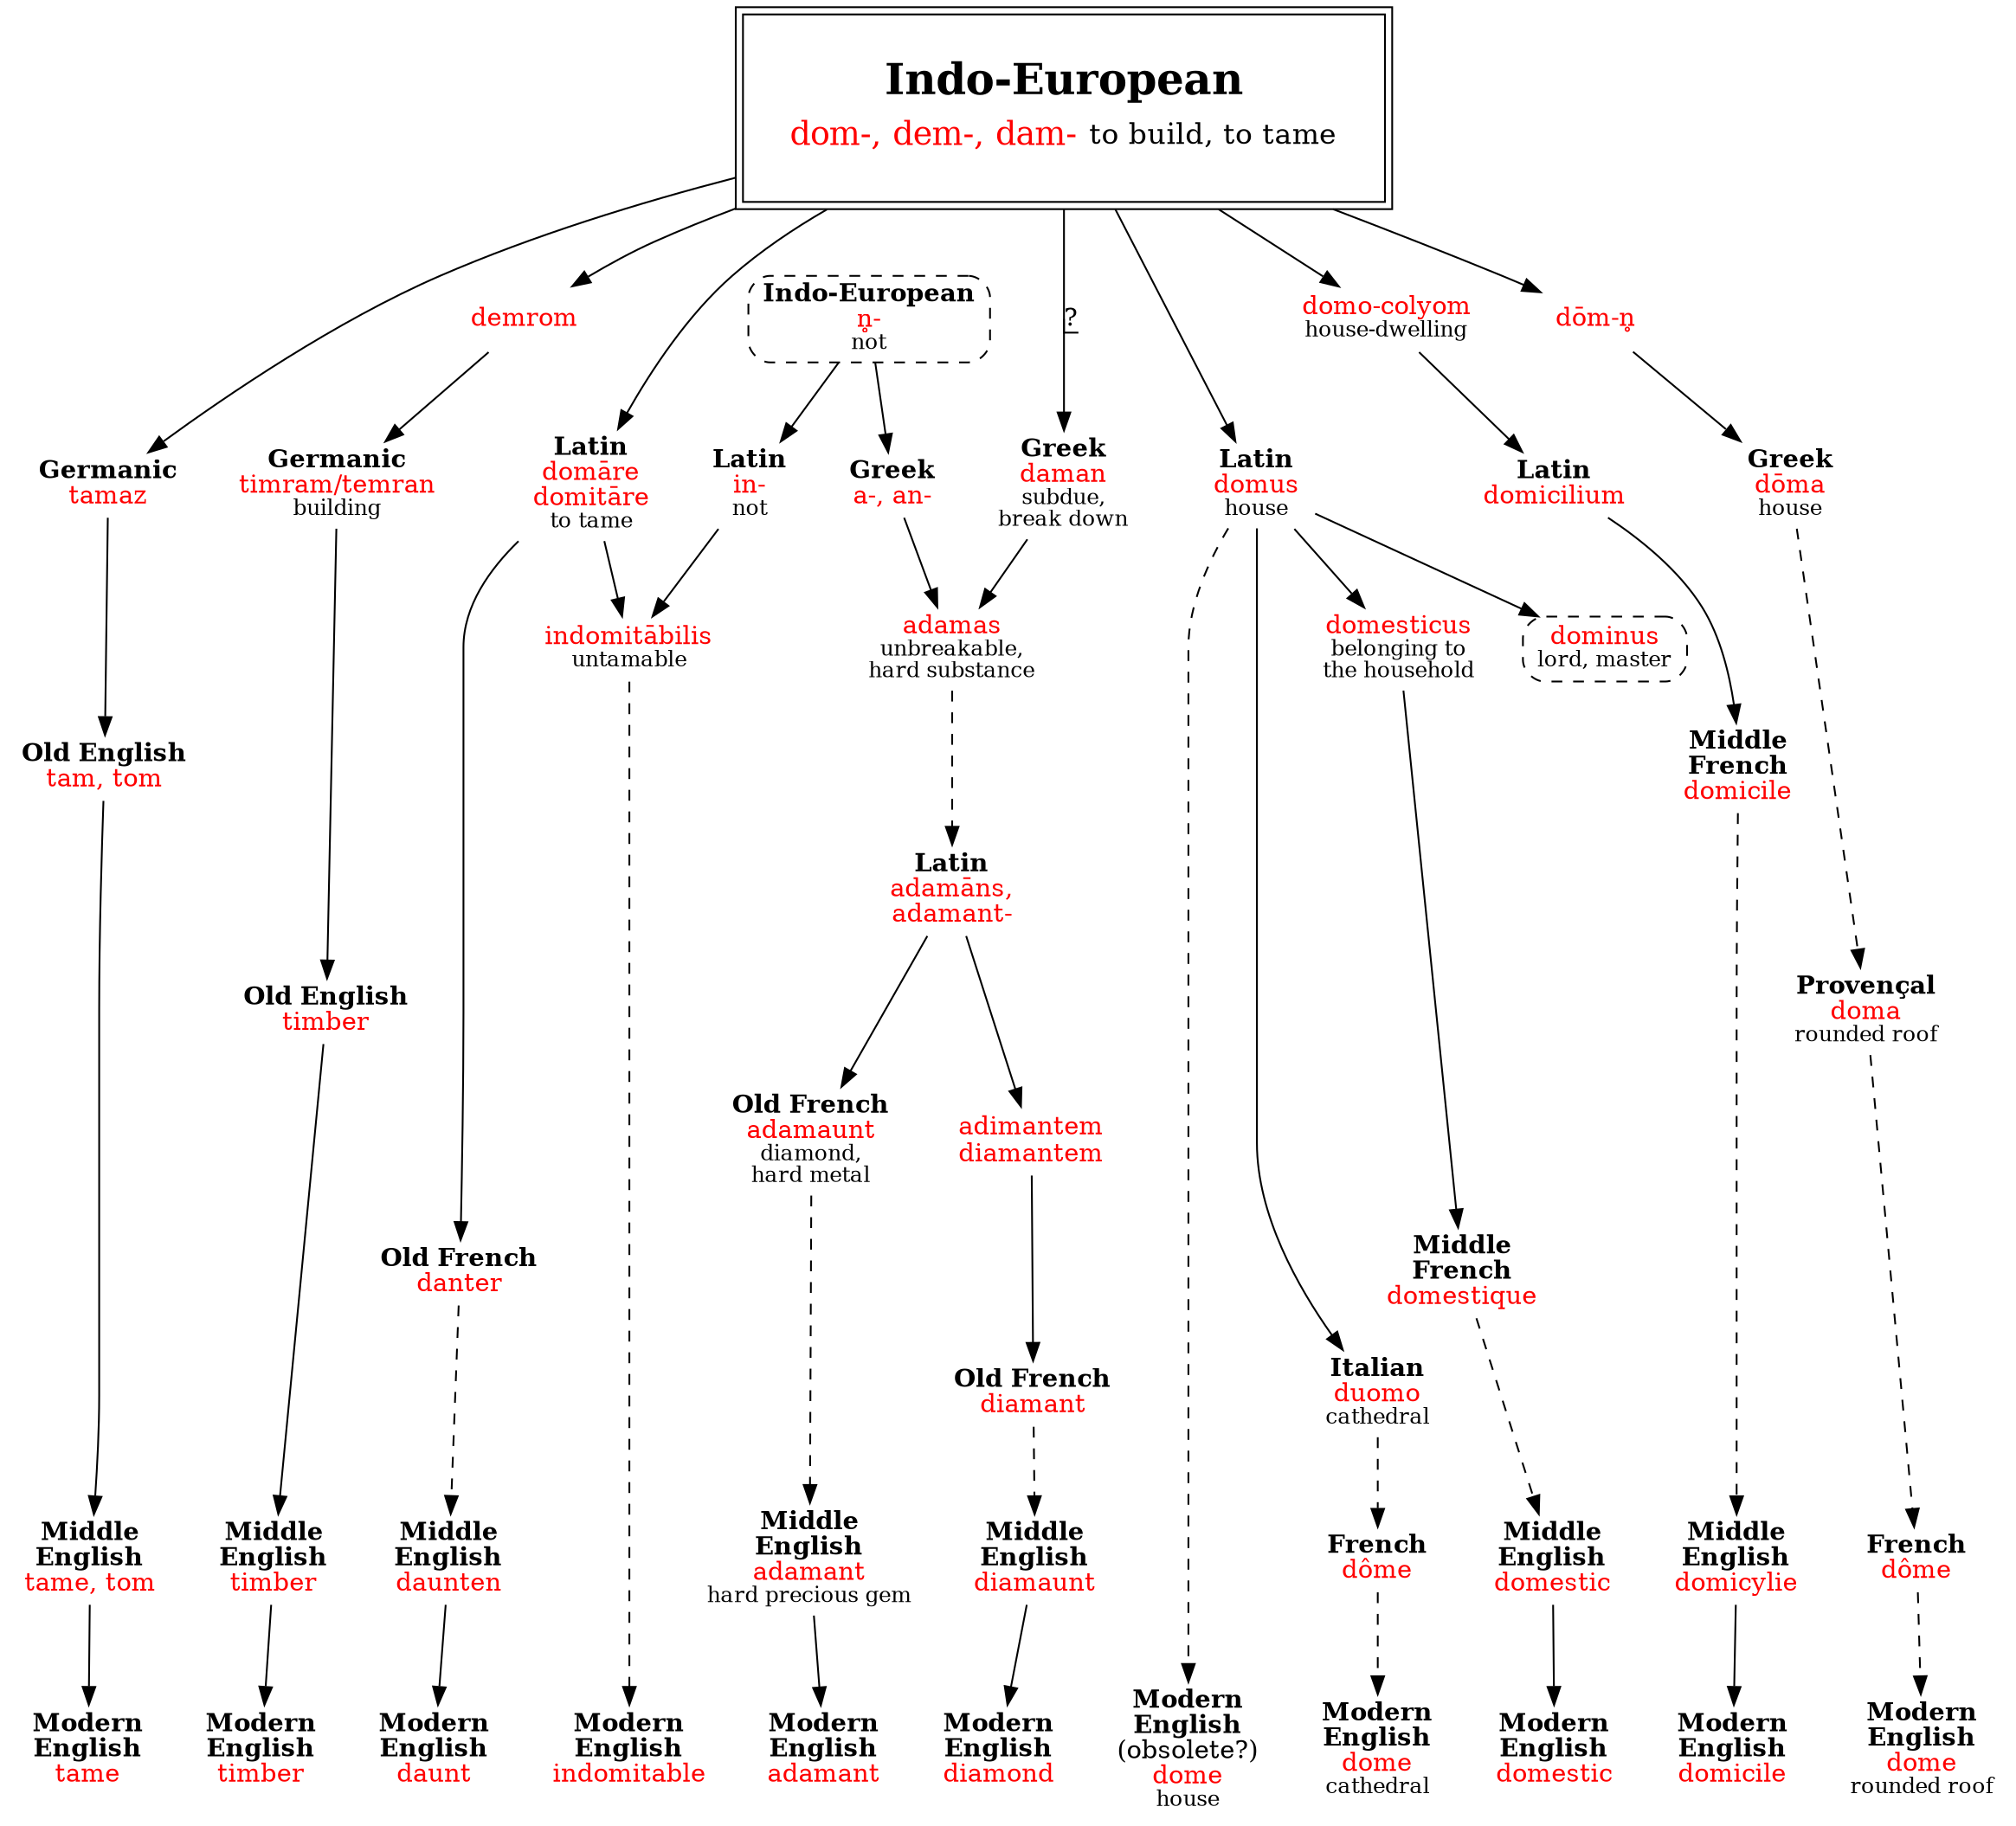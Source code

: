 strict digraph {
/* sources: WiS, Ayto, Barn, roots */
node [shape=none]
dam [label=<<table border="0"><tr><td colspan="2"><font point-size="24"><b>Indo-European</b></font></td></tr><tr><td><font point-size="18" color="red">dom-, dem-, dam-</font></td><td><font point-size="16">to build, to tame</font></td></tr></table>> tooltip="Indo-European \"dom-/dem-/dam-\" build/tame" shape=box peripheries=2 margin=.3]

/* WiS: tenebrous, tenebrific (L tenebrae); timid, timorous (L timere), domable (domesticable) */

/* tame */
tamazGmc [label=<<b>Germanic</b><br/><font color="red">tamaz</font>>]
tamOE [label=<<b>Old English</b><br/><font color="red">tam, tom</font>>]
tameME [label=<<b>Middle<br/>English</b><br/><font color="red">tame, tom</font>>]
tame [label=<<b>Modern<br/>English</b><br/><font color="red">tame</font>>]
dam -> tamazGmc -> tamOE -> tameME -> tame

/* timber (also Gm Zimmer, Zimmermann) */
demrom [label=<<font color="red">demrom</font>>]
timramGmc [label=<<b>Germanic</b><br/><font color="red">timram/temran</font><br/><font point-size="12">building</font>>]
timberOE [label=<<b>Old English</b><br/><font color="red">timber</font>>]
timberME [label=<<b>Middle<br/>English</b><br/><font color="red">timber</font>>]
timber [label=<<b>Modern<br/>English</b><br/><font color="red">timber</font>>] // when did the change in meaning occur?
dam -> demrom -> timramGmc -> timberOE -> timberME -> timber

/* daunt */
domareL [label=<<b>Latin</b><br/><font color="red">domāre<br/>domitāre</font><br/><font point-size="12">to tame</font>>]
danterOF [label=<<b>Old French</b><br/><font color="red">danter</font>>]
dauntenME [label=<<b>Middle<br/>English</b><br/><font color="red">daunten</font>>]
daunt [label=<<b>Modern<br/>English</b><br/><font color="red">daunt</font>>]
dam -> domareL -> danterOF
danterOF -> dauntenME [style=dashed]
dauntenME -> daunt

/* indomitable (in- (same as a-), -bilis) */
indomitabilis [label=<<font color="red">indomitābilis</font><br/><font point-size="12">untamable</font>>]
indomitable [label=<<b>Modern<br/>English</b><br/><font color="red">indomitable</font>>]
domareL -> indomitabilis
indomitabilis -> indomitable [style=dashed]
inL [label=<<b>Latin</b><br/><font color="red">in-</font><br/><font point-size="12">not</font>>]
nIE -> inL -> indomitabilis

/* ---- L domus ---- */

/* domestic, also domesticate */
// IE domo-/domu-?
domusL [label=<<b>Latin</b><br/><font color="red">domus</font><br/><font point-size="12">house</font>>]
domesticusL [label=<<font color="red">domesticus</font><br/><font point-size="12">belonging to<br/>the household</font>>]
domestiqueMF [label=<<b>Middle<br/>French</b><br/><font color="red">domestique</font>>]
domesticME [label=<<b>Middle<br/>English</b><br/><font color="red">domestic</font>>]
domestic [label=<<b>Modern<br/>English</b><br/><font color="red">domestic</font>>]
dam -> domusL -> domesticusL -> domestiqueMF
domestiqueMF -> domesticME [style=dashed]
domesticME -> domestic

/* L dominus (link) */
dominusL [label=<<font color="red">dominus</font><br/><font point-size="12">lord, master</font>>shape=box style="dashed,rounded" URL="dom-build1.svg"]
domusL -> dominusL

/* domicile */
domocolyon [label=<<font color="red">domo-colyom</font><br/><font point-size="12">house-dwelling</font>>] // adj?
domiciliumL [label=<<b>Latin</b><br/><font color="red">domicilium</font>>]
domicileMF [label=<<b>Middle<br/>French</b><br/><font color="red">domicile</font>>]
domicylieME [label=<<b>Middle<br/>English</b><br/><font color="red">domicylie</font>>]
domicile [label=<<b>Modern<br/>English</b><br/><font color="red">domicile</font>>]
dam -> domocolyon // ??? check
domocolyon -> domiciliumL -> domicileMF
domicileMF -> domicylieME [style=dashed]
domicylieME -> domicile

/* dome, 3 versions? */
domn [label=<<font color="red">dōm-n̥</font>>]
domaG [label=<<b>Greek</b><br/><font color="red">dōma</font><br/><font point-size="12">house</font>>]
domaP [label=<<b>Provençal</b><br/><font color="red">doma</font><br/><font point-size="12">rounded roof</font>>]
dome1F [label=<<b>French</b><br/><font color="red">dôme</font>>]
dome1 [label=<<b>Modern<br/>English</b><br/><font color="red">dome</font><br/><font point-size="12">rounded roof</font>>]
dam -> domn -> domaG
domaG -> domaP -> dome1F -> dome1 [style=dashed] // Provençal to French is a borrowing, right?
dome2 [label=<<b>Modern<br/>English</b><br/>(obsolete?)<br/><font color="red">dome</font><br/><font point-size="12">house</font>>]
domusL -> dome2 [style=dashed]
duomoI [label=<<b>Italian</b><br/><font color="red">duomo</font><br/><font point-size="12">cathedral</font>>]
dome3F [label=<<b>French</b><br/><font color="red">dôme</font>>]
dome3 [label=<<b>Modern<br/>English</b><br/><font color="red">dome</font><br/><font point-size="12">cathedral</font>>]
domusL -> duomoI
duomoI -> dome3F -> dome3 [style=dashed weight=2]

/* ---- */

/* adamant */
damanG [label=<<b>Greek</b><br/><font color="red">daman</font><br/><font point-size="12">subdue,<br/>break down</font>>] // from Gk damnāsthai, to tame?
adamasG [label=<<font color="red">adamas</font><br/><font point-size="12">unbreakable,<br/>hard substance</font>>]
adamansL [label=<<b>Latin</b><br/><font color="red">adamāns,<br/>adamant-</font>>]
adamauntOF [label=<<b>Old French</b><br/><font color="red">adamaunt</font><br/><font point-size="12">diamond,<br/>hard metal</font>>]
adamantME [label=<<b>Middle<br/>English</b><br/><font color="red">adamant</font><br/><font point-size="12">hard precious gem</font>>]
adamant [label=<<b>Modern<br/>English</b><br/><font color="red">adamant</font>>]
dam -> damanG [label="?" decorate=true]
damanG -> adamasG
adamasG -> adamansL [style=dashed]
adamansL -> adamauntOF
adamauntOF -> adamantME [style=dashed]
adamantME -> adamant
/* a- */
nIE [label=<<b>Indo-European</b><br/><font color="red">n̥-</font><br/><font point-size="12">not</font>> shape=box style="dashed,rounded" URL="ne-not3.svg"]
anG [label=<<b>Greek</b><br/><font color="red">a-, an-</font>>]
nIE -> anG -> adamasG

/* diamond */
diamantemL [label=<<font color="red">adimantem<br/>diamantem</font>>] // Vulgar L, Medieval L; change influenced by Gk dia-
diamantOF [label=<<b>Old French</b><br/><font color="red">diamant</font>>]
diamauntME [label=<<b>Middle<br/>English</b><br/><font color="red">diamaunt</font>>]
diamond [label=<<b>Modern<br/>English</b><br/><font color="red">diamond</font>>]
adamansL -> diamantemL -> diamantOF
diamantOF -> diamauntME [style=dashed]
diamauntME -> diamond

{rank=same tameME timberME dauntenME domesticME dome1F dome3F domicylieME adamantME diamauntME}
{rank=same tamazGmc timramGmc domareL domaG domusL domiciliumL damanG}
{rank=same tame timber domestic domicile dome1 dome2 dome3 adamant diamond daunt indomitable}
}
